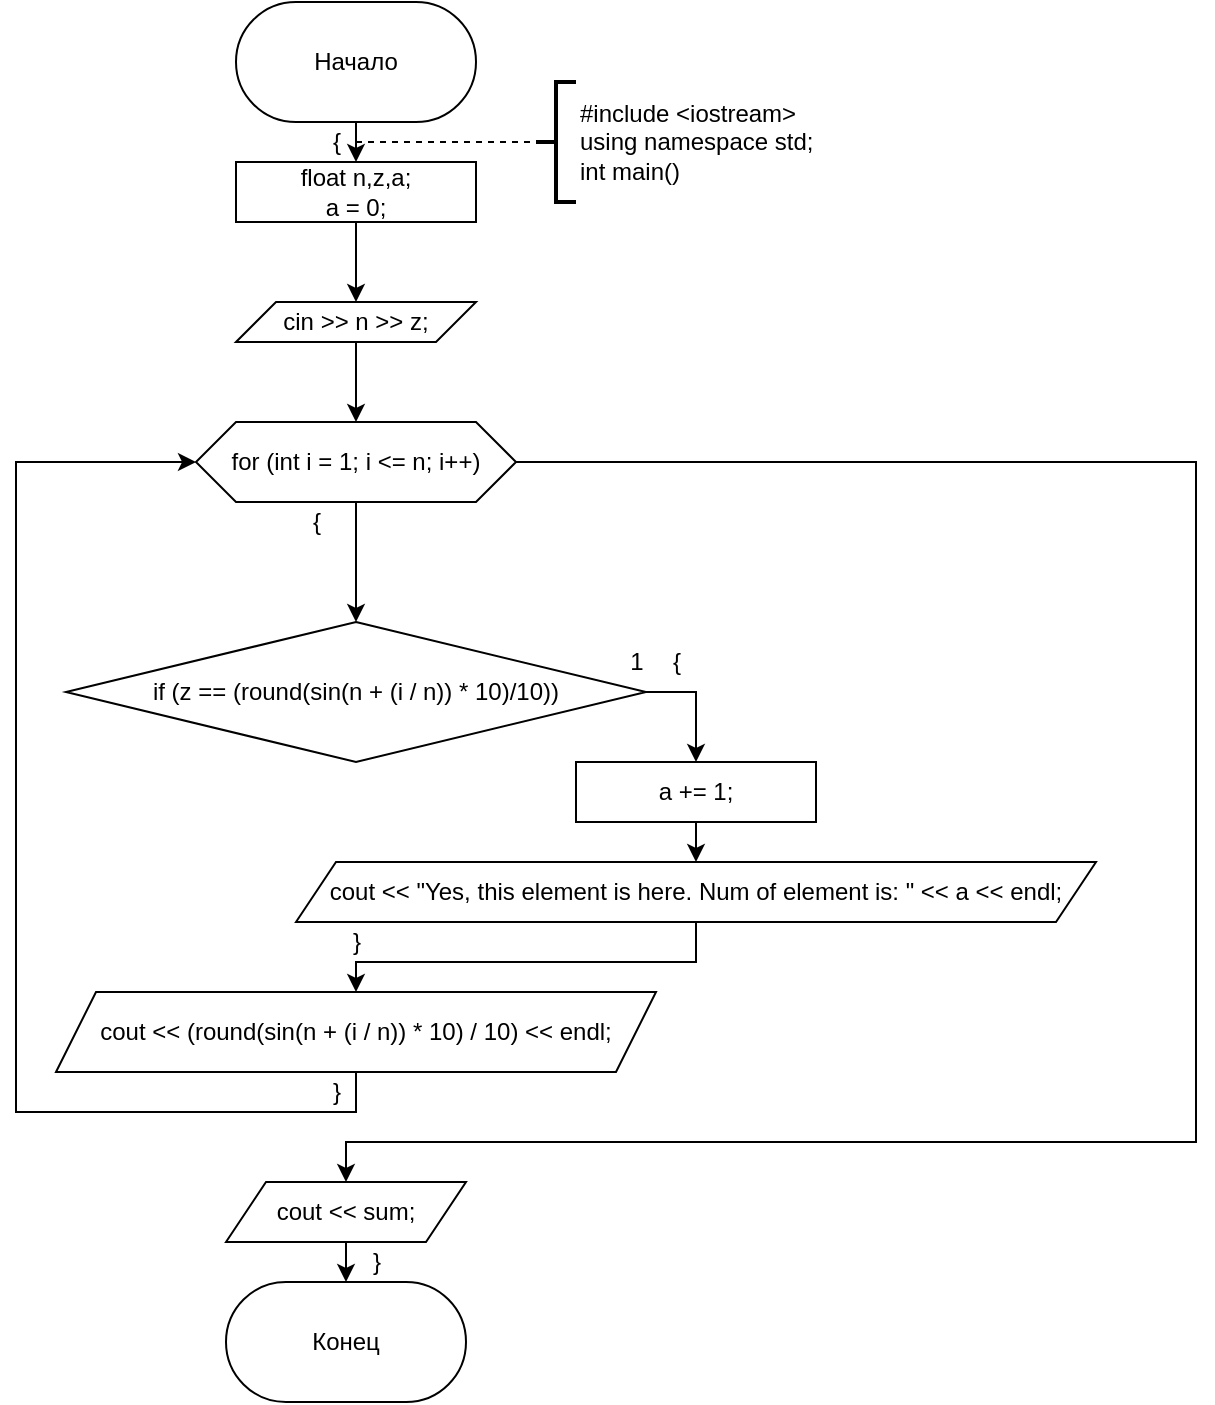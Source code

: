 <mxfile version="15.8.6" type="device"><diagram id="C5RBs43oDa-KdzZeNtuy" name="Page-1"><mxGraphModel dx="1374" dy="757" grid="1" gridSize="10" guides="1" tooltips="1" connect="1" arrows="1" fold="1" page="1" pageScale="1" pageWidth="827" pageHeight="1169" math="0" shadow="0"><root><mxCell id="WIyWlLk6GJQsqaUBKTNV-0"/><mxCell id="WIyWlLk6GJQsqaUBKTNV-1" parent="WIyWlLk6GJQsqaUBKTNV-0"/><mxCell id="B3500IOm2ThuVyCRI_ff-9" style="edgeStyle=orthogonalEdgeStyle;rounded=0;orthogonalLoop=1;jettySize=auto;html=1;exitX=0.5;exitY=1;exitDx=0;exitDy=0;entryX=0.5;entryY=0;entryDx=0;entryDy=0;" edge="1" parent="WIyWlLk6GJQsqaUBKTNV-1" source="B3500IOm2ThuVyCRI_ff-1" target="B3500IOm2ThuVyCRI_ff-3"><mxGeometry relative="1" as="geometry"/></mxCell><mxCell id="B3500IOm2ThuVyCRI_ff-1" value="Начало" style="rounded=1;whiteSpace=wrap;html=1;arcSize=50;" vertex="1" parent="WIyWlLk6GJQsqaUBKTNV-1"><mxGeometry x="170" y="50" width="120" height="60" as="geometry"/></mxCell><mxCell id="B3500IOm2ThuVyCRI_ff-2" value="Конец" style="rounded=1;whiteSpace=wrap;html=1;arcSize=50;" vertex="1" parent="WIyWlLk6GJQsqaUBKTNV-1"><mxGeometry x="165" y="690" width="120" height="60" as="geometry"/></mxCell><mxCell id="B3500IOm2ThuVyCRI_ff-22" style="edgeStyle=orthogonalEdgeStyle;rounded=0;orthogonalLoop=1;jettySize=auto;html=1;exitX=0.5;exitY=1;exitDx=0;exitDy=0;entryX=0.5;entryY=0;entryDx=0;entryDy=0;" edge="1" parent="WIyWlLk6GJQsqaUBKTNV-1" source="B3500IOm2ThuVyCRI_ff-3" target="B3500IOm2ThuVyCRI_ff-19"><mxGeometry relative="1" as="geometry"/></mxCell><mxCell id="B3500IOm2ThuVyCRI_ff-3" value="&lt;div&gt;float n,z,a;&lt;/div&gt;&lt;div&gt;&lt;span&gt;&#9;&lt;/span&gt;a = 0;&lt;/div&gt;" style="rounded=0;whiteSpace=wrap;html=1;" vertex="1" parent="WIyWlLk6GJQsqaUBKTNV-1"><mxGeometry x="170" y="130" width="120" height="30" as="geometry"/></mxCell><mxCell id="B3500IOm2ThuVyCRI_ff-17" value="" style="endArrow=none;dashed=1;html=1;rounded=0;" edge="1" parent="WIyWlLk6GJQsqaUBKTNV-1"><mxGeometry width="50" height="50" relative="1" as="geometry"><mxPoint x="230" y="120" as="sourcePoint"/><mxPoint x="320" y="120" as="targetPoint"/></mxGeometry></mxCell><mxCell id="B3500IOm2ThuVyCRI_ff-18" value="&lt;div&gt;#include &amp;lt;iostream&amp;gt;&lt;/div&gt;&lt;div&gt;using namespace std;&lt;/div&gt;&lt;div&gt;int main()&lt;/div&gt;" style="strokeWidth=2;html=1;shape=mxgraph.flowchart.annotation_2;align=left;labelPosition=right;pointerEvents=1;" vertex="1" parent="WIyWlLk6GJQsqaUBKTNV-1"><mxGeometry x="320" y="90" width="20" height="60" as="geometry"/></mxCell><mxCell id="B3500IOm2ThuVyCRI_ff-23" style="edgeStyle=orthogonalEdgeStyle;rounded=0;orthogonalLoop=1;jettySize=auto;html=1;exitX=0.5;exitY=1;exitDx=0;exitDy=0;entryX=0.5;entryY=0;entryDx=0;entryDy=0;" edge="1" parent="WIyWlLk6GJQsqaUBKTNV-1" source="B3500IOm2ThuVyCRI_ff-19" target="B3500IOm2ThuVyCRI_ff-20"><mxGeometry relative="1" as="geometry"/></mxCell><mxCell id="B3500IOm2ThuVyCRI_ff-19" value="cin &amp;gt;&amp;gt; n &amp;gt;&amp;gt; z;" style="shape=parallelogram;perimeter=parallelogramPerimeter;whiteSpace=wrap;html=1;fixedSize=1;" vertex="1" parent="WIyWlLk6GJQsqaUBKTNV-1"><mxGeometry x="170" y="200" width="120" height="20" as="geometry"/></mxCell><mxCell id="B3500IOm2ThuVyCRI_ff-24" style="edgeStyle=orthogonalEdgeStyle;rounded=0;orthogonalLoop=1;jettySize=auto;html=1;exitX=0.5;exitY=1;exitDx=0;exitDy=0;entryX=0.5;entryY=0;entryDx=0;entryDy=0;" edge="1" parent="WIyWlLk6GJQsqaUBKTNV-1" source="B3500IOm2ThuVyCRI_ff-20" target="B3500IOm2ThuVyCRI_ff-21"><mxGeometry relative="1" as="geometry"/></mxCell><mxCell id="B3500IOm2ThuVyCRI_ff-55" style="edgeStyle=orthogonalEdgeStyle;rounded=0;orthogonalLoop=1;jettySize=auto;html=1;exitX=1;exitY=0.5;exitDx=0;exitDy=0;entryX=0.5;entryY=0;entryDx=0;entryDy=0;" edge="1" parent="WIyWlLk6GJQsqaUBKTNV-1" source="B3500IOm2ThuVyCRI_ff-20" target="B3500IOm2ThuVyCRI_ff-31"><mxGeometry relative="1" as="geometry"><Array as="points"><mxPoint x="650" y="280"/><mxPoint x="650" y="620"/><mxPoint x="225" y="620"/></Array></mxGeometry></mxCell><mxCell id="B3500IOm2ThuVyCRI_ff-20" value="for (int i = 1; i &amp;lt;= n; i++)" style="shape=hexagon;perimeter=hexagonPerimeter2;whiteSpace=wrap;html=1;fixedSize=1;" vertex="1" parent="WIyWlLk6GJQsqaUBKTNV-1"><mxGeometry x="150" y="260" width="160" height="40" as="geometry"/></mxCell><mxCell id="B3500IOm2ThuVyCRI_ff-49" style="edgeStyle=orthogonalEdgeStyle;rounded=0;orthogonalLoop=1;jettySize=auto;html=1;exitX=1;exitY=0.5;exitDx=0;exitDy=0;entryX=0.5;entryY=0;entryDx=0;entryDy=0;" edge="1" parent="WIyWlLk6GJQsqaUBKTNV-1" source="B3500IOm2ThuVyCRI_ff-21" target="B3500IOm2ThuVyCRI_ff-47"><mxGeometry relative="1" as="geometry"/></mxCell><mxCell id="B3500IOm2ThuVyCRI_ff-21" value="if (z == (round(sin(n + (i / n)) * 10)/10))" style="rhombus;whiteSpace=wrap;html=1;" vertex="1" parent="WIyWlLk6GJQsqaUBKTNV-1"><mxGeometry x="85" y="360" width="290" height="70" as="geometry"/></mxCell><mxCell id="B3500IOm2ThuVyCRI_ff-43" style="edgeStyle=orthogonalEdgeStyle;rounded=0;orthogonalLoop=1;jettySize=auto;html=1;exitX=0.5;exitY=1;exitDx=0;exitDy=0;entryX=0.5;entryY=0;entryDx=0;entryDy=0;" edge="1" parent="WIyWlLk6GJQsqaUBKTNV-1" source="B3500IOm2ThuVyCRI_ff-31" target="B3500IOm2ThuVyCRI_ff-2"><mxGeometry relative="1" as="geometry"/></mxCell><mxCell id="B3500IOm2ThuVyCRI_ff-31" value="cout &amp;lt;&amp;lt; sum;" style="shape=parallelogram;perimeter=parallelogramPerimeter;whiteSpace=wrap;html=1;fixedSize=1;" vertex="1" parent="WIyWlLk6GJQsqaUBKTNV-1"><mxGeometry x="165" y="640" width="120" height="30" as="geometry"/></mxCell><mxCell id="B3500IOm2ThuVyCRI_ff-42" value="}" style="text;html=1;align=center;verticalAlign=middle;resizable=0;points=[];autosize=1;strokeColor=none;fillColor=none;" vertex="1" parent="WIyWlLk6GJQsqaUBKTNV-1"><mxGeometry x="230" y="670" width="20" height="20" as="geometry"/></mxCell><mxCell id="B3500IOm2ThuVyCRI_ff-44" value="{" style="text;html=1;align=center;verticalAlign=middle;resizable=0;points=[];autosize=1;strokeColor=none;fillColor=none;" vertex="1" parent="WIyWlLk6GJQsqaUBKTNV-1"><mxGeometry x="210" y="110" width="20" height="20" as="geometry"/></mxCell><mxCell id="B3500IOm2ThuVyCRI_ff-52" style="edgeStyle=orthogonalEdgeStyle;rounded=0;orthogonalLoop=1;jettySize=auto;html=1;exitX=0.5;exitY=1;exitDx=0;exitDy=0;entryX=0;entryY=0.5;entryDx=0;entryDy=0;" edge="1" parent="WIyWlLk6GJQsqaUBKTNV-1" source="B3500IOm2ThuVyCRI_ff-46" target="B3500IOm2ThuVyCRI_ff-20"><mxGeometry relative="1" as="geometry"><Array as="points"><mxPoint x="230" y="605"/><mxPoint x="60" y="605"/><mxPoint x="60" y="280"/></Array></mxGeometry></mxCell><mxCell id="B3500IOm2ThuVyCRI_ff-46" value="cout &amp;lt;&amp;lt; (round(sin(n + (i / n)) * 10) / 10) &amp;lt;&amp;lt; endl;" style="shape=parallelogram;perimeter=parallelogramPerimeter;whiteSpace=wrap;html=1;fixedSize=1;" vertex="1" parent="WIyWlLk6GJQsqaUBKTNV-1"><mxGeometry x="80" y="545" width="300" height="40" as="geometry"/></mxCell><mxCell id="B3500IOm2ThuVyCRI_ff-50" style="edgeStyle=orthogonalEdgeStyle;rounded=0;orthogonalLoop=1;jettySize=auto;html=1;exitX=0.5;exitY=1;exitDx=0;exitDy=0;entryX=0.5;entryY=0;entryDx=0;entryDy=0;" edge="1" parent="WIyWlLk6GJQsqaUBKTNV-1" source="B3500IOm2ThuVyCRI_ff-47" target="B3500IOm2ThuVyCRI_ff-48"><mxGeometry relative="1" as="geometry"/></mxCell><mxCell id="B3500IOm2ThuVyCRI_ff-47" value="a += 1;" style="rounded=0;whiteSpace=wrap;html=1;" vertex="1" parent="WIyWlLk6GJQsqaUBKTNV-1"><mxGeometry x="340" y="430" width="120" height="30" as="geometry"/></mxCell><mxCell id="B3500IOm2ThuVyCRI_ff-53" style="edgeStyle=orthogonalEdgeStyle;rounded=0;orthogonalLoop=1;jettySize=auto;html=1;exitX=0.5;exitY=1;exitDx=0;exitDy=0;entryX=0.5;entryY=0;entryDx=0;entryDy=0;" edge="1" parent="WIyWlLk6GJQsqaUBKTNV-1" source="B3500IOm2ThuVyCRI_ff-48" target="B3500IOm2ThuVyCRI_ff-46"><mxGeometry relative="1" as="geometry"/></mxCell><mxCell id="B3500IOm2ThuVyCRI_ff-48" value="cout &amp;lt;&amp;lt; &quot;Yes, this element is here. Num of element is: &quot; &amp;lt;&amp;lt; a &amp;lt;&amp;lt; endl;" style="shape=parallelogram;perimeter=parallelogramPerimeter;whiteSpace=wrap;html=1;fixedSize=1;" vertex="1" parent="WIyWlLk6GJQsqaUBKTNV-1"><mxGeometry x="200" y="480" width="400" height="30" as="geometry"/></mxCell><mxCell id="B3500IOm2ThuVyCRI_ff-51" value="1" style="text;html=1;align=center;verticalAlign=middle;resizable=0;points=[];autosize=1;strokeColor=none;fillColor=none;" vertex="1" parent="WIyWlLk6GJQsqaUBKTNV-1"><mxGeometry x="360" y="370" width="20" height="20" as="geometry"/></mxCell><mxCell id="B3500IOm2ThuVyCRI_ff-54" value="{" style="text;html=1;align=center;verticalAlign=middle;resizable=0;points=[];autosize=1;strokeColor=none;fillColor=none;" vertex="1" parent="WIyWlLk6GJQsqaUBKTNV-1"><mxGeometry x="380" y="370" width="20" height="20" as="geometry"/></mxCell><mxCell id="B3500IOm2ThuVyCRI_ff-57" value="}" style="text;html=1;align=center;verticalAlign=middle;resizable=0;points=[];autosize=1;strokeColor=none;fillColor=none;" vertex="1" parent="WIyWlLk6GJQsqaUBKTNV-1"><mxGeometry x="220" y="510" width="20" height="20" as="geometry"/></mxCell><mxCell id="B3500IOm2ThuVyCRI_ff-58" value="}" style="text;html=1;align=center;verticalAlign=middle;resizable=0;points=[];autosize=1;strokeColor=none;fillColor=none;" vertex="1" parent="WIyWlLk6GJQsqaUBKTNV-1"><mxGeometry x="210" y="585" width="20" height="20" as="geometry"/></mxCell><mxCell id="B3500IOm2ThuVyCRI_ff-59" value="{" style="text;html=1;align=center;verticalAlign=middle;resizable=0;points=[];autosize=1;strokeColor=none;fillColor=none;" vertex="1" parent="WIyWlLk6GJQsqaUBKTNV-1"><mxGeometry x="200" y="300" width="20" height="20" as="geometry"/></mxCell></root></mxGraphModel></diagram></mxfile>